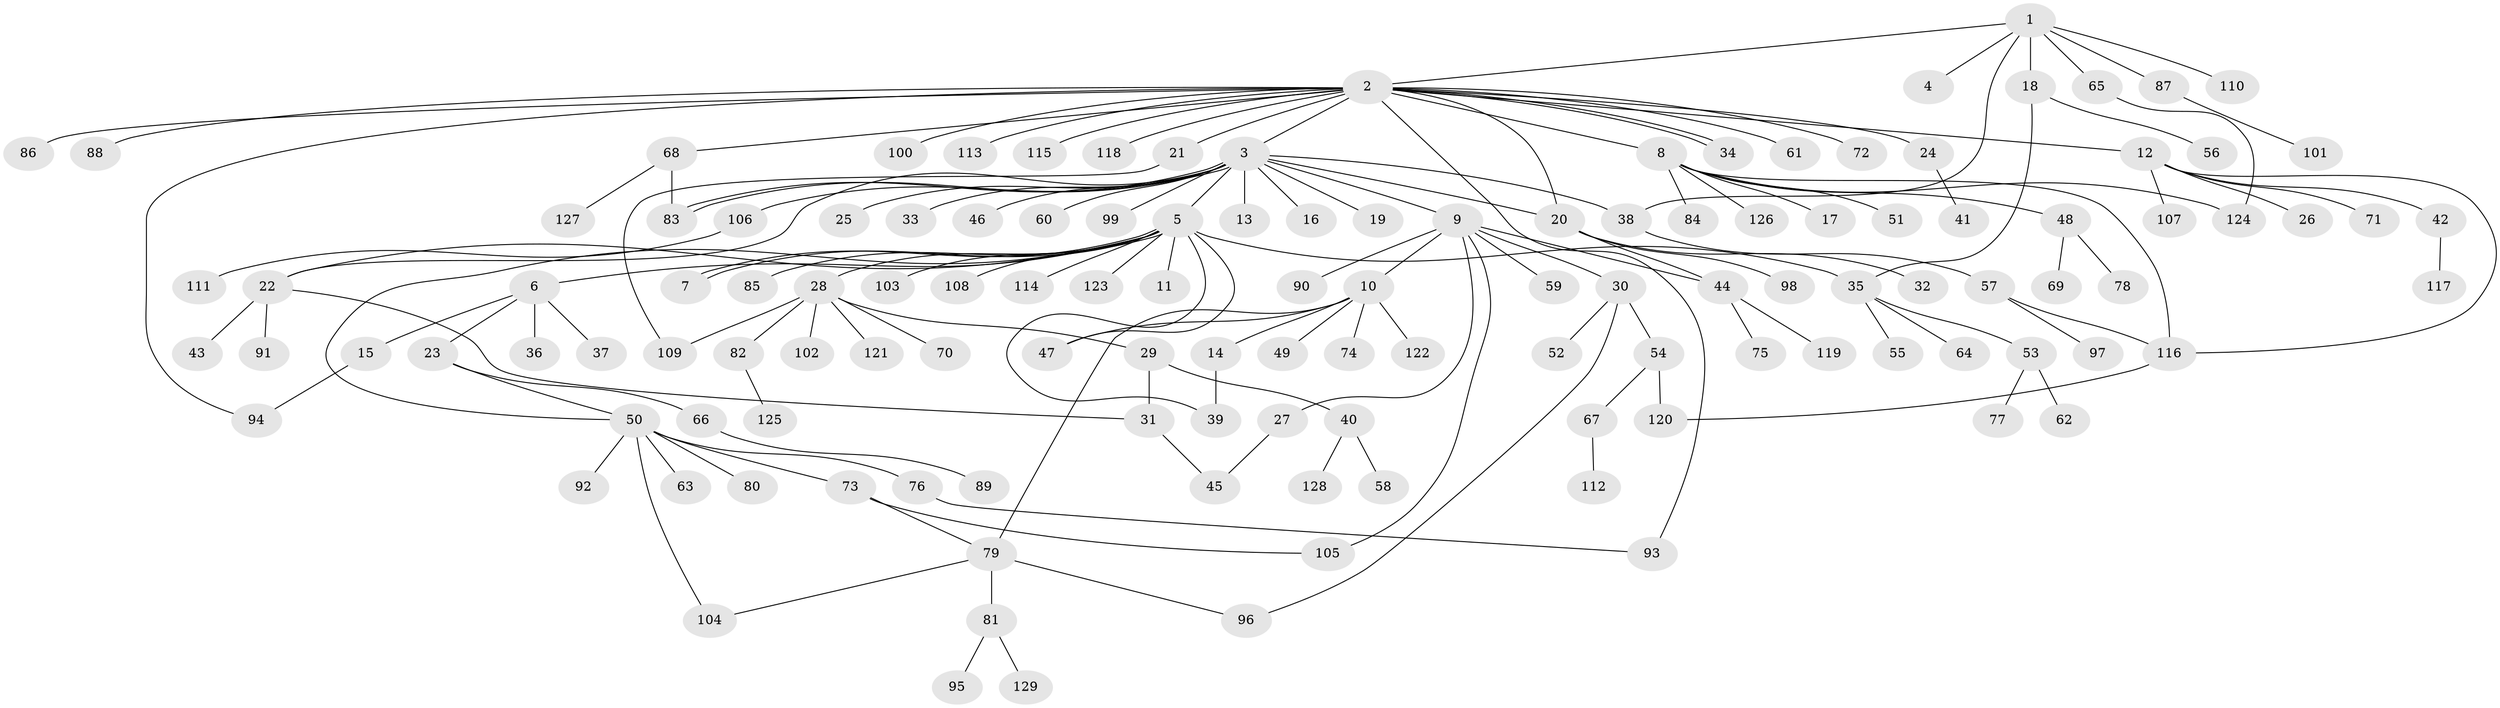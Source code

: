 // Generated by graph-tools (version 1.1) at 2025/47/03/09/25 04:47:15]
// undirected, 129 vertices, 153 edges
graph export_dot {
graph [start="1"]
  node [color=gray90,style=filled];
  1;
  2;
  3;
  4;
  5;
  6;
  7;
  8;
  9;
  10;
  11;
  12;
  13;
  14;
  15;
  16;
  17;
  18;
  19;
  20;
  21;
  22;
  23;
  24;
  25;
  26;
  27;
  28;
  29;
  30;
  31;
  32;
  33;
  34;
  35;
  36;
  37;
  38;
  39;
  40;
  41;
  42;
  43;
  44;
  45;
  46;
  47;
  48;
  49;
  50;
  51;
  52;
  53;
  54;
  55;
  56;
  57;
  58;
  59;
  60;
  61;
  62;
  63;
  64;
  65;
  66;
  67;
  68;
  69;
  70;
  71;
  72;
  73;
  74;
  75;
  76;
  77;
  78;
  79;
  80;
  81;
  82;
  83;
  84;
  85;
  86;
  87;
  88;
  89;
  90;
  91;
  92;
  93;
  94;
  95;
  96;
  97;
  98;
  99;
  100;
  101;
  102;
  103;
  104;
  105;
  106;
  107;
  108;
  109;
  110;
  111;
  112;
  113;
  114;
  115;
  116;
  117;
  118;
  119;
  120;
  121;
  122;
  123;
  124;
  125;
  126;
  127;
  128;
  129;
  1 -- 2;
  1 -- 4;
  1 -- 18;
  1 -- 38;
  1 -- 65;
  1 -- 87;
  1 -- 110;
  2 -- 3;
  2 -- 8;
  2 -- 12;
  2 -- 20;
  2 -- 21;
  2 -- 24;
  2 -- 34;
  2 -- 34;
  2 -- 61;
  2 -- 68;
  2 -- 72;
  2 -- 86;
  2 -- 88;
  2 -- 93;
  2 -- 94;
  2 -- 100;
  2 -- 113;
  2 -- 115;
  2 -- 118;
  3 -- 5;
  3 -- 9;
  3 -- 13;
  3 -- 16;
  3 -- 19;
  3 -- 20;
  3 -- 22;
  3 -- 25;
  3 -- 33;
  3 -- 38;
  3 -- 46;
  3 -- 60;
  3 -- 83;
  3 -- 83;
  3 -- 99;
  3 -- 106;
  5 -- 6;
  5 -- 7;
  5 -- 7;
  5 -- 11;
  5 -- 22;
  5 -- 28;
  5 -- 35;
  5 -- 39;
  5 -- 47;
  5 -- 50;
  5 -- 85;
  5 -- 103;
  5 -- 108;
  5 -- 114;
  5 -- 123;
  6 -- 15;
  6 -- 23;
  6 -- 36;
  6 -- 37;
  8 -- 17;
  8 -- 48;
  8 -- 51;
  8 -- 84;
  8 -- 116;
  8 -- 124;
  8 -- 126;
  9 -- 10;
  9 -- 27;
  9 -- 30;
  9 -- 44;
  9 -- 59;
  9 -- 90;
  9 -- 105;
  10 -- 14;
  10 -- 47;
  10 -- 49;
  10 -- 74;
  10 -- 79;
  10 -- 122;
  12 -- 26;
  12 -- 42;
  12 -- 71;
  12 -- 107;
  12 -- 116;
  14 -- 39;
  15 -- 94;
  18 -- 35;
  18 -- 56;
  20 -- 32;
  20 -- 44;
  20 -- 98;
  21 -- 109;
  22 -- 31;
  22 -- 43;
  22 -- 91;
  23 -- 50;
  23 -- 66;
  24 -- 41;
  27 -- 45;
  28 -- 29;
  28 -- 70;
  28 -- 82;
  28 -- 102;
  28 -- 109;
  28 -- 121;
  29 -- 31;
  29 -- 40;
  30 -- 52;
  30 -- 54;
  30 -- 96;
  31 -- 45;
  35 -- 53;
  35 -- 55;
  35 -- 64;
  38 -- 57;
  40 -- 58;
  40 -- 128;
  42 -- 117;
  44 -- 75;
  44 -- 119;
  48 -- 69;
  48 -- 78;
  50 -- 63;
  50 -- 73;
  50 -- 76;
  50 -- 80;
  50 -- 92;
  50 -- 104;
  53 -- 62;
  53 -- 77;
  54 -- 67;
  54 -- 120;
  57 -- 97;
  57 -- 116;
  65 -- 124;
  66 -- 89;
  67 -- 112;
  68 -- 83;
  68 -- 127;
  73 -- 79;
  73 -- 105;
  76 -- 93;
  79 -- 81;
  79 -- 96;
  79 -- 104;
  81 -- 95;
  81 -- 129;
  82 -- 125;
  87 -- 101;
  106 -- 111;
  116 -- 120;
}
